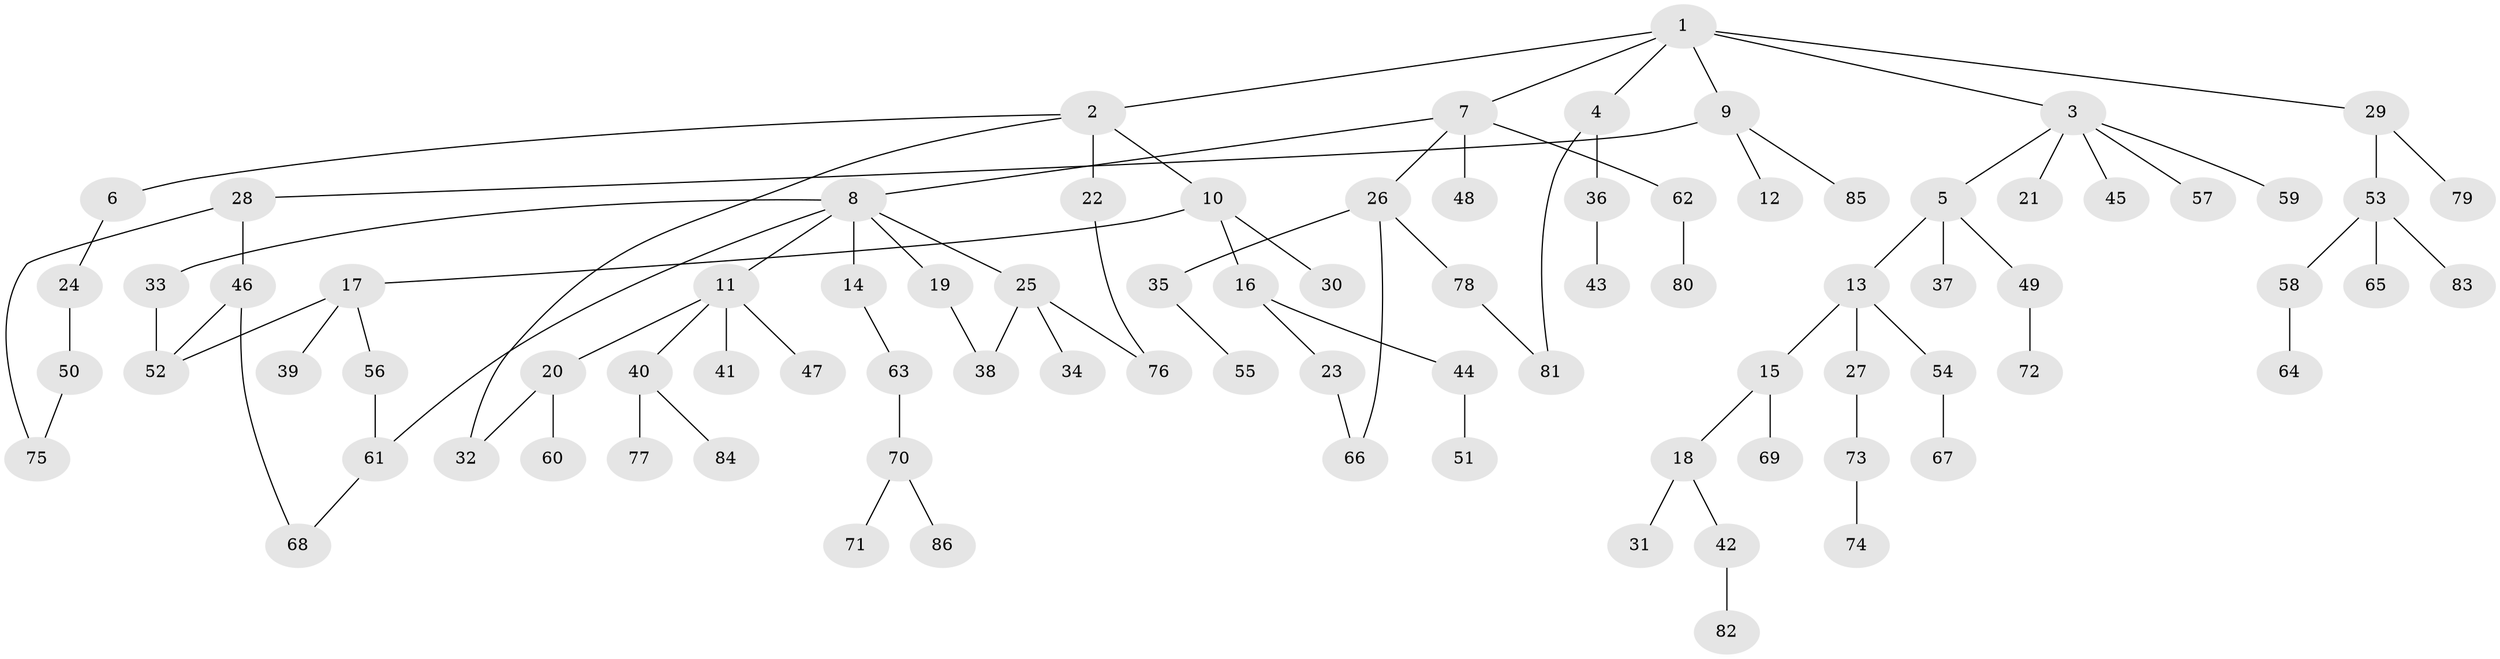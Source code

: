 // Generated by graph-tools (version 1.1) at 2025/25/03/09/25 03:25:35]
// undirected, 86 vertices, 95 edges
graph export_dot {
graph [start="1"]
  node [color=gray90,style=filled];
  1;
  2;
  3;
  4;
  5;
  6;
  7;
  8;
  9;
  10;
  11;
  12;
  13;
  14;
  15;
  16;
  17;
  18;
  19;
  20;
  21;
  22;
  23;
  24;
  25;
  26;
  27;
  28;
  29;
  30;
  31;
  32;
  33;
  34;
  35;
  36;
  37;
  38;
  39;
  40;
  41;
  42;
  43;
  44;
  45;
  46;
  47;
  48;
  49;
  50;
  51;
  52;
  53;
  54;
  55;
  56;
  57;
  58;
  59;
  60;
  61;
  62;
  63;
  64;
  65;
  66;
  67;
  68;
  69;
  70;
  71;
  72;
  73;
  74;
  75;
  76;
  77;
  78;
  79;
  80;
  81;
  82;
  83;
  84;
  85;
  86;
  1 -- 2;
  1 -- 3;
  1 -- 4;
  1 -- 7;
  1 -- 9;
  1 -- 29;
  2 -- 6;
  2 -- 10;
  2 -- 22;
  2 -- 32;
  3 -- 5;
  3 -- 21;
  3 -- 45;
  3 -- 57;
  3 -- 59;
  4 -- 36;
  4 -- 81;
  5 -- 13;
  5 -- 37;
  5 -- 49;
  6 -- 24;
  7 -- 8;
  7 -- 26;
  7 -- 48;
  7 -- 62;
  8 -- 11;
  8 -- 14;
  8 -- 19;
  8 -- 25;
  8 -- 33;
  8 -- 61;
  9 -- 12;
  9 -- 28;
  9 -- 85;
  10 -- 16;
  10 -- 17;
  10 -- 30;
  11 -- 20;
  11 -- 40;
  11 -- 41;
  11 -- 47;
  13 -- 15;
  13 -- 27;
  13 -- 54;
  14 -- 63;
  15 -- 18;
  15 -- 69;
  16 -- 23;
  16 -- 44;
  17 -- 39;
  17 -- 56;
  17 -- 52;
  18 -- 31;
  18 -- 42;
  19 -- 38;
  20 -- 60;
  20 -- 32;
  22 -- 76;
  23 -- 66;
  24 -- 50;
  25 -- 34;
  25 -- 38;
  25 -- 76;
  26 -- 35;
  26 -- 78;
  26 -- 66;
  27 -- 73;
  28 -- 46;
  28 -- 75;
  29 -- 53;
  29 -- 79;
  33 -- 52;
  35 -- 55;
  36 -- 43;
  40 -- 77;
  40 -- 84;
  42 -- 82;
  44 -- 51;
  46 -- 68;
  46 -- 52;
  49 -- 72;
  50 -- 75;
  53 -- 58;
  53 -- 65;
  53 -- 83;
  54 -- 67;
  56 -- 61;
  58 -- 64;
  61 -- 68;
  62 -- 80;
  63 -- 70;
  70 -- 71;
  70 -- 86;
  73 -- 74;
  78 -- 81;
}

